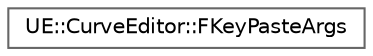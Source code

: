 digraph "Graphical Class Hierarchy"
{
 // INTERACTIVE_SVG=YES
 // LATEX_PDF_SIZE
  bgcolor="transparent";
  edge [fontname=Helvetica,fontsize=10,labelfontname=Helvetica,labelfontsize=10];
  node [fontname=Helvetica,fontsize=10,shape=box,height=0.2,width=0.4];
  rankdir="LR";
  Node0 [id="Node000000",label="UE::CurveEditor::FKeyPasteArgs",height=0.2,width=0.4,color="grey40", fillcolor="white", style="filled",URL="$d1/dfc/structUE_1_1CurveEditor_1_1FKeyPasteArgs.html",tooltip="Arguments for pasting keys in FCurveEditor."];
}
